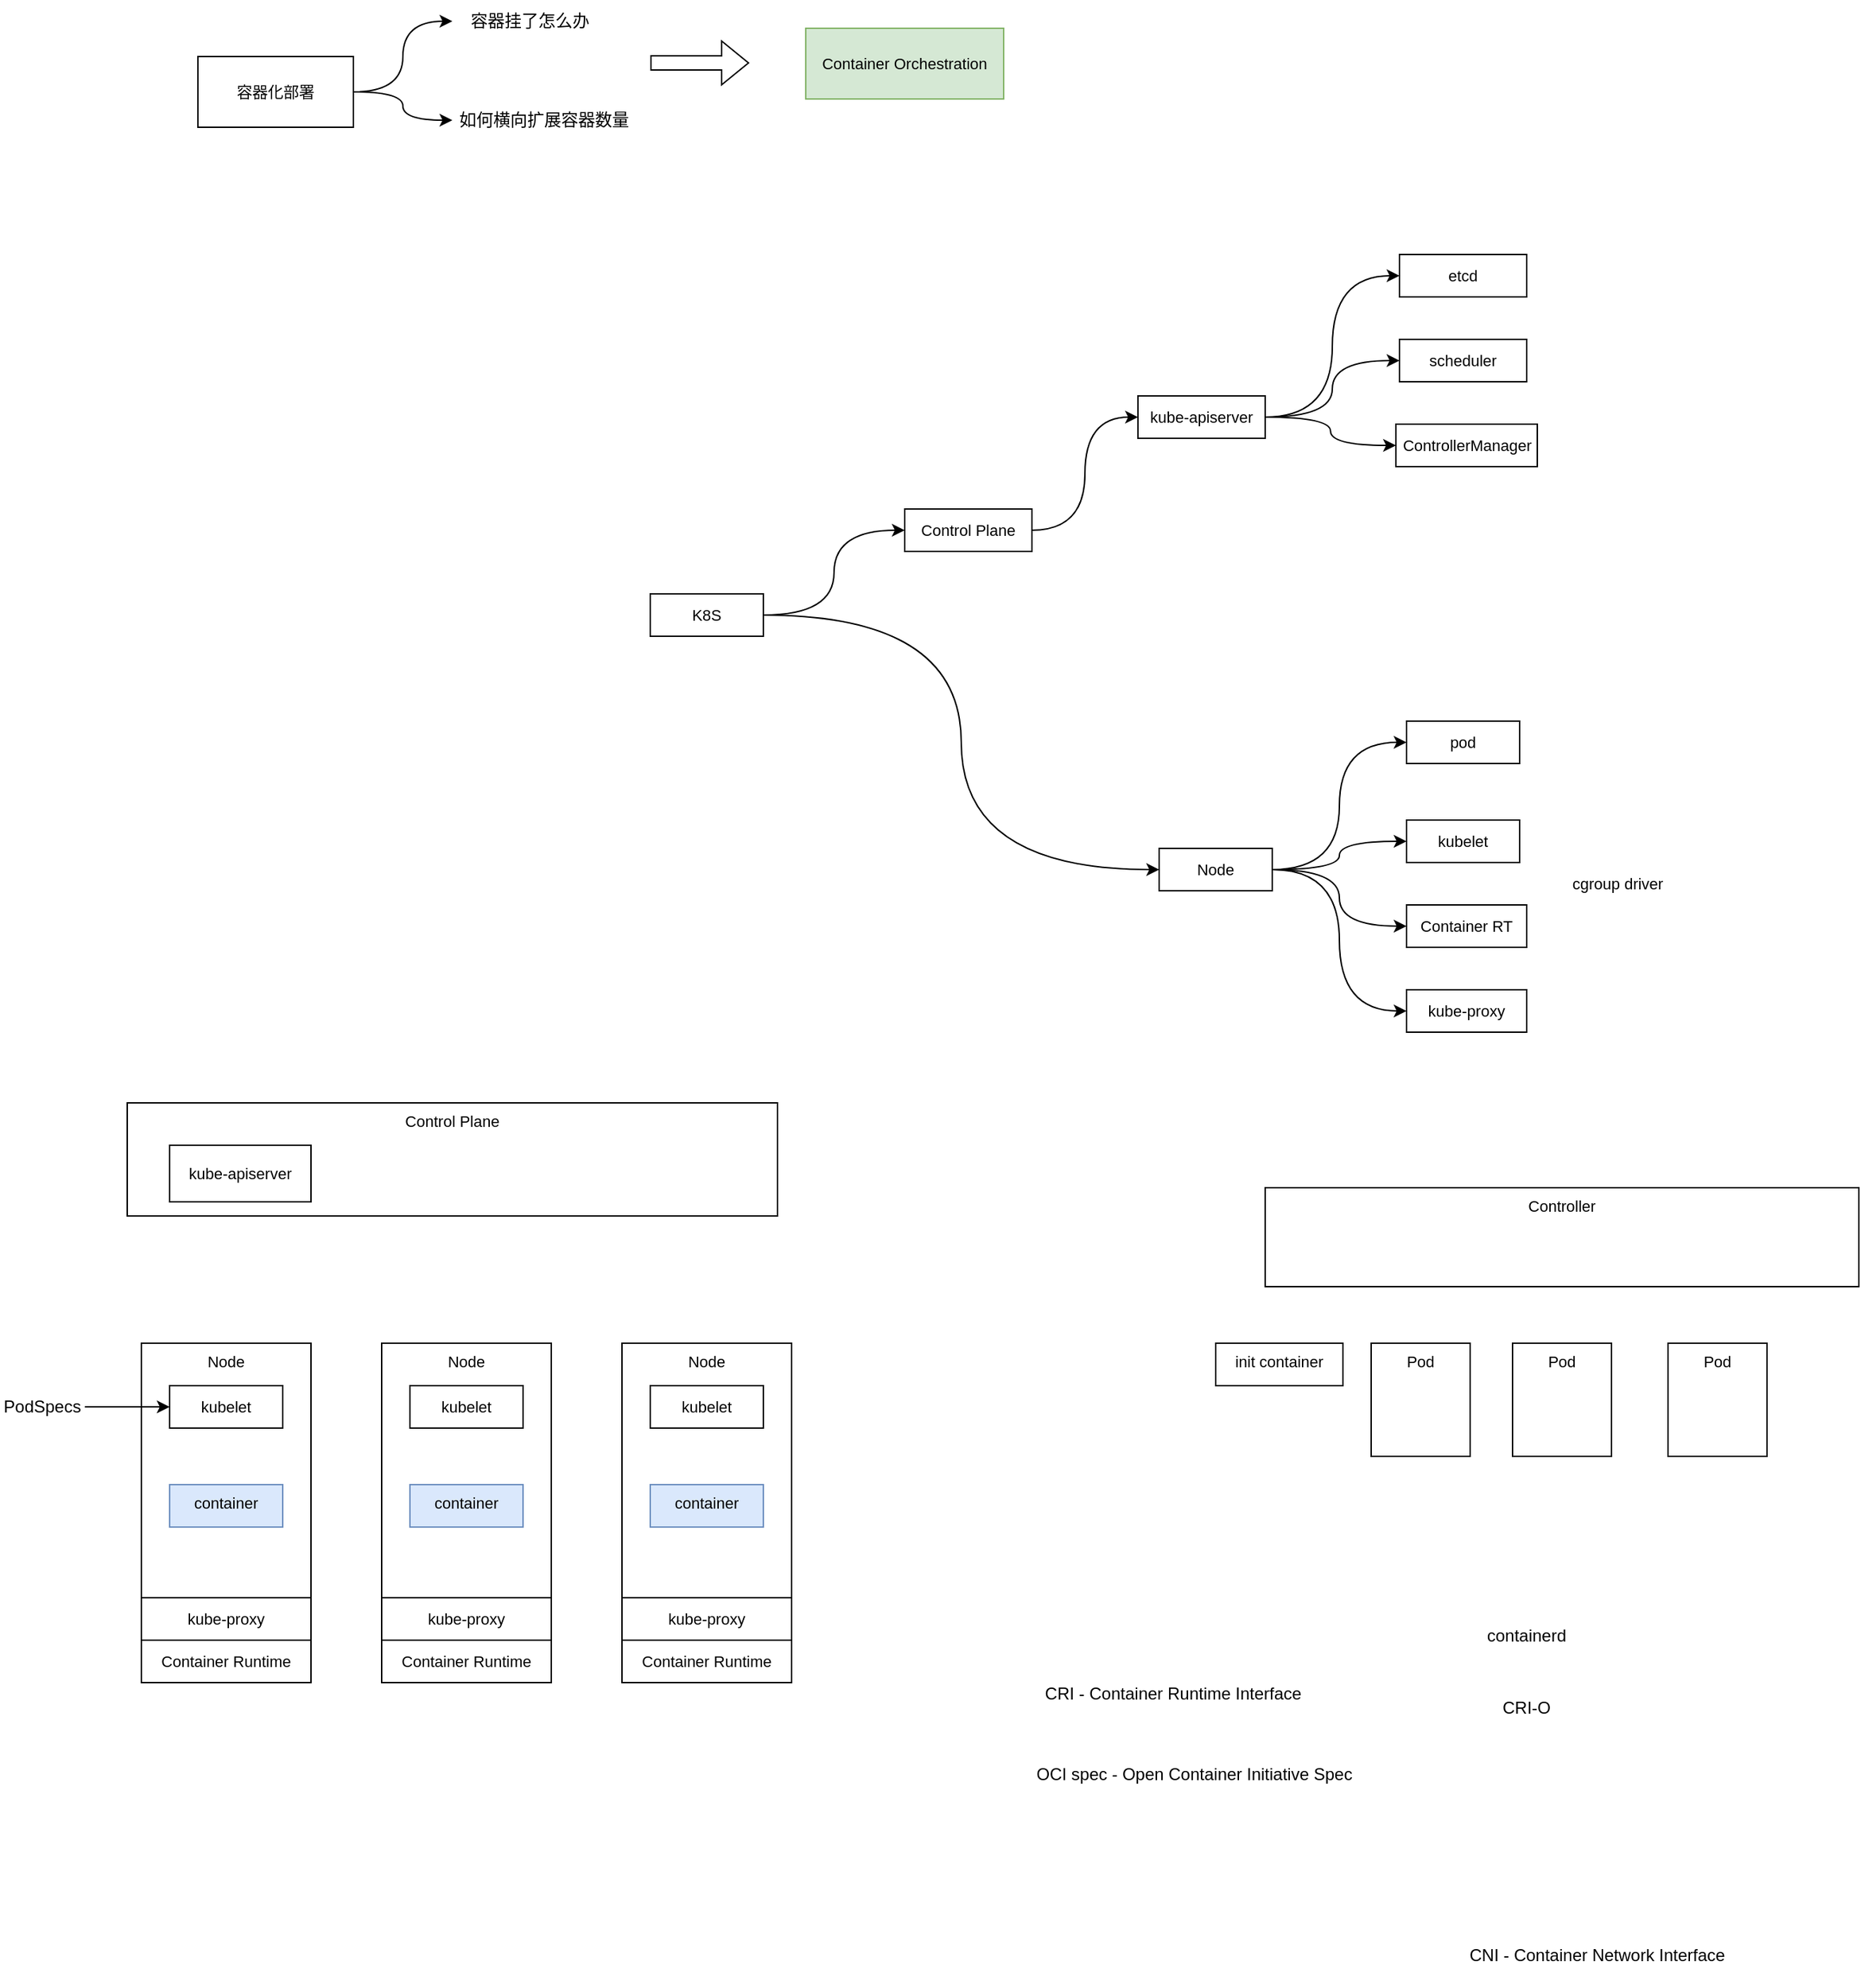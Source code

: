 <mxfile version="22.0.8" type="github">
  <diagram name="Page-1" id="AK-chcKiaeIvA2-BQHq4">
    <mxGraphModel dx="1434" dy="1934" grid="1" gridSize="10" guides="1" tooltips="1" connect="1" arrows="1" fold="1" page="1" pageScale="1" pageWidth="827" pageHeight="1169" math="0" shadow="0">
      <root>
        <mxCell id="0" />
        <mxCell id="1" parent="0" />
        <mxCell id="qf9HLW5Rsi24P6biFxiw-1" value="Control Plane" style="rounded=0;whiteSpace=wrap;html=1;fontSize=11;verticalAlign=top;" parent="1" vertex="1">
          <mxGeometry x="140" y="190" width="460" height="80" as="geometry" />
        </mxCell>
        <mxCell id="qf9HLW5Rsi24P6biFxiw-2" value="Node" style="rounded=0;whiteSpace=wrap;html=1;verticalAlign=top;fontSize=11;" parent="1" vertex="1">
          <mxGeometry x="150" y="360" width="120" height="180" as="geometry" />
        </mxCell>
        <mxCell id="qf9HLW5Rsi24P6biFxiw-3" value="Node" style="rounded=0;whiteSpace=wrap;html=1;verticalAlign=top;fontSize=11;" parent="1" vertex="1">
          <mxGeometry x="320" y="360" width="120" height="180" as="geometry" />
        </mxCell>
        <mxCell id="qf9HLW5Rsi24P6biFxiw-4" value="Node" style="rounded=0;whiteSpace=wrap;html=1;verticalAlign=top;fontSize=11;" parent="1" vertex="1">
          <mxGeometry x="490" y="360" width="120" height="180" as="geometry" />
        </mxCell>
        <mxCell id="qf9HLW5Rsi24P6biFxiw-6" value="kubelet" style="rounded=0;whiteSpace=wrap;html=1;fontSize=11;" parent="1" vertex="1">
          <mxGeometry x="340" y="390" width="80" height="30" as="geometry" />
        </mxCell>
        <mxCell id="qf9HLW5Rsi24P6biFxiw-7" value="kubelet" style="rounded=0;whiteSpace=wrap;html=1;fontSize=11;" parent="1" vertex="1">
          <mxGeometry x="170" y="390" width="80" height="30" as="geometry" />
        </mxCell>
        <mxCell id="qf9HLW5Rsi24P6biFxiw-8" value="kubelet" style="rounded=0;whiteSpace=wrap;html=1;fontSize=11;" parent="1" vertex="1">
          <mxGeometry x="510" y="390" width="80" height="30" as="geometry" />
        </mxCell>
        <mxCell id="qf9HLW5Rsi24P6biFxiw-9" value="Container Runtime" style="rounded=0;whiteSpace=wrap;html=1;fontSize=11;" parent="1" vertex="1">
          <mxGeometry x="150" y="570" width="120" height="30" as="geometry" />
        </mxCell>
        <mxCell id="qf9HLW5Rsi24P6biFxiw-10" value="Container Runtime" style="rounded=0;whiteSpace=wrap;html=1;fontSize=11;" parent="1" vertex="1">
          <mxGeometry x="320" y="570" width="120" height="30" as="geometry" />
        </mxCell>
        <mxCell id="qf9HLW5Rsi24P6biFxiw-11" value="Container Runtime" style="rounded=0;whiteSpace=wrap;html=1;fontSize=11;" parent="1" vertex="1">
          <mxGeometry x="490" y="570" width="120" height="30" as="geometry" />
        </mxCell>
        <mxCell id="qf9HLW5Rsi24P6biFxiw-12" value="kube-proxy" style="rounded=0;whiteSpace=wrap;html=1;fontSize=11;" parent="1" vertex="1">
          <mxGeometry x="150" y="540" width="120" height="30" as="geometry" />
        </mxCell>
        <mxCell id="an2eaPxPIKIlCE3A4yRe-1" value="Pod" style="rounded=0;whiteSpace=wrap;html=1;verticalAlign=top;fontSize=11;" parent="1" vertex="1">
          <mxGeometry x="1020" y="360" width="70" height="80" as="geometry" />
        </mxCell>
        <mxCell id="an2eaPxPIKIlCE3A4yRe-2" value="kube-apiserver" style="rounded=0;whiteSpace=wrap;html=1;verticalAlign=middle;fontSize=11;" parent="1" vertex="1">
          <mxGeometry x="170" y="220" width="100" height="40" as="geometry" />
        </mxCell>
        <mxCell id="an2eaPxPIKIlCE3A4yRe-4" style="edgeStyle=orthogonalEdgeStyle;rounded=0;orthogonalLoop=1;jettySize=auto;html=1;" parent="1" source="an2eaPxPIKIlCE3A4yRe-3" target="qf9HLW5Rsi24P6biFxiw-7" edge="1">
          <mxGeometry relative="1" as="geometry" />
        </mxCell>
        <mxCell id="an2eaPxPIKIlCE3A4yRe-3" value="PodSpecs" style="text;html=1;strokeColor=none;fillColor=none;align=center;verticalAlign=middle;whiteSpace=wrap;rounded=0;" parent="1" vertex="1">
          <mxGeometry x="50" y="390" width="60" height="30" as="geometry" />
        </mxCell>
        <mxCell id="an2eaPxPIKIlCE3A4yRe-5" value="kube-proxy" style="rounded=0;whiteSpace=wrap;html=1;fontSize=11;" parent="1" vertex="1">
          <mxGeometry x="320" y="540" width="120" height="30" as="geometry" />
        </mxCell>
        <mxCell id="an2eaPxPIKIlCE3A4yRe-6" value="kube-proxy" style="rounded=0;whiteSpace=wrap;html=1;fontSize=11;" parent="1" vertex="1">
          <mxGeometry x="490" y="540" width="120" height="30" as="geometry" />
        </mxCell>
        <mxCell id="an2eaPxPIKIlCE3A4yRe-7" value="Pod" style="rounded=0;whiteSpace=wrap;html=1;verticalAlign=top;fontSize=11;" parent="1" vertex="1">
          <mxGeometry x="1120" y="360" width="70" height="80" as="geometry" />
        </mxCell>
        <mxCell id="an2eaPxPIKIlCE3A4yRe-8" value="Pod" style="rounded=0;whiteSpace=wrap;html=1;verticalAlign=top;fontSize=11;" parent="1" vertex="1">
          <mxGeometry x="1230" y="360" width="70" height="80" as="geometry" />
        </mxCell>
        <mxCell id="an2eaPxPIKIlCE3A4yRe-9" value="Controller" style="rounded=0;whiteSpace=wrap;html=1;fontSize=11;verticalAlign=top;" parent="1" vertex="1">
          <mxGeometry x="945" y="250" width="420" height="70" as="geometry" />
        </mxCell>
        <mxCell id="an2eaPxPIKIlCE3A4yRe-10" value="init container" style="rounded=0;whiteSpace=wrap;html=1;verticalAlign=top;fontSize=11;" parent="1" vertex="1">
          <mxGeometry x="910" y="360" width="90" height="30" as="geometry" />
        </mxCell>
        <mxCell id="Rm5pHpjm9QW5DBmvsUhB-1" value="container" style="rounded=0;whiteSpace=wrap;html=1;verticalAlign=top;fontSize=11;fillColor=#dae8fc;strokeColor=#6c8ebf;" parent="1" vertex="1">
          <mxGeometry x="170" y="460" width="80" height="30" as="geometry" />
        </mxCell>
        <mxCell id="Rm5pHpjm9QW5DBmvsUhB-2" value="container" style="rounded=0;whiteSpace=wrap;html=1;verticalAlign=top;fontSize=11;fillColor=#dae8fc;strokeColor=#6c8ebf;" parent="1" vertex="1">
          <mxGeometry x="340" y="460" width="80" height="30" as="geometry" />
        </mxCell>
        <mxCell id="Rm5pHpjm9QW5DBmvsUhB-3" value="container" style="rounded=0;whiteSpace=wrap;html=1;verticalAlign=top;fontSize=11;fillColor=#dae8fc;strokeColor=#6c8ebf;" parent="1" vertex="1">
          <mxGeometry x="510" y="460" width="80" height="30" as="geometry" />
        </mxCell>
        <mxCell id="Rm5pHpjm9QW5DBmvsUhB-4" value="CRI - Container Runtime Interface" style="text;html=1;strokeColor=none;fillColor=none;align=center;verticalAlign=middle;whiteSpace=wrap;rounded=0;" parent="1" vertex="1">
          <mxGeometry x="780" y="585" width="200" height="45" as="geometry" />
        </mxCell>
        <mxCell id="Rm5pHpjm9QW5DBmvsUhB-5" value="CNI - Container Network Interface" style="text;html=1;strokeColor=none;fillColor=none;align=center;verticalAlign=middle;whiteSpace=wrap;rounded=0;" parent="1" vertex="1">
          <mxGeometry x="1080" y="770" width="200" height="45" as="geometry" />
        </mxCell>
        <mxCell id="Rm5pHpjm9QW5DBmvsUhB-7" value="OCI spec - Open Container Initiative Spec" style="text;html=1;strokeColor=none;fillColor=none;align=center;verticalAlign=middle;whiteSpace=wrap;rounded=0;" parent="1" vertex="1">
          <mxGeometry x="770" y="650" width="250" height="30" as="geometry" />
        </mxCell>
        <mxCell id="Rm5pHpjm9QW5DBmvsUhB-8" value="CRI-O" style="text;html=1;strokeColor=none;fillColor=none;align=center;verticalAlign=middle;whiteSpace=wrap;rounded=0;" parent="1" vertex="1">
          <mxGeometry x="1090" y="600" width="80" height="35.5" as="geometry" />
        </mxCell>
        <mxCell id="Rm5pHpjm9QW5DBmvsUhB-9" value="containerd" style="text;html=1;strokeColor=none;fillColor=none;align=center;verticalAlign=middle;whiteSpace=wrap;rounded=0;" parent="1" vertex="1">
          <mxGeometry x="1090" y="549" width="80" height="35.5" as="geometry" />
        </mxCell>
        <mxCell id="njnLBCU6WLq5v7DGbRTA-6" style="edgeStyle=orthogonalEdgeStyle;rounded=0;orthogonalLoop=1;jettySize=auto;html=1;entryX=0;entryY=0.5;entryDx=0;entryDy=0;curved=1;" parent="1" source="njnLBCU6WLq5v7DGbRTA-1" target="njnLBCU6WLq5v7DGbRTA-2" edge="1">
          <mxGeometry relative="1" as="geometry" />
        </mxCell>
        <mxCell id="njnLBCU6WLq5v7DGbRTA-7" style="edgeStyle=orthogonalEdgeStyle;shape=connector;curved=1;rounded=0;orthogonalLoop=1;jettySize=auto;html=1;entryX=0;entryY=0.5;entryDx=0;entryDy=0;labelBackgroundColor=default;strokeColor=default;align=center;verticalAlign=middle;fontFamily=Helvetica;fontSize=11;fontColor=default;endArrow=classic;" parent="1" source="njnLBCU6WLq5v7DGbRTA-1" target="njnLBCU6WLq5v7DGbRTA-3" edge="1">
          <mxGeometry relative="1" as="geometry" />
        </mxCell>
        <mxCell id="njnLBCU6WLq5v7DGbRTA-1" value="K8S" style="rounded=0;whiteSpace=wrap;html=1;verticalAlign=middle;fontSize=11;" parent="1" vertex="1">
          <mxGeometry x="510" y="-170" width="80" height="30" as="geometry" />
        </mxCell>
        <mxCell id="njnLBCU6WLq5v7DGbRTA-13" style="edgeStyle=orthogonalEdgeStyle;shape=connector;curved=1;rounded=0;orthogonalLoop=1;jettySize=auto;html=1;entryX=0;entryY=0.5;entryDx=0;entryDy=0;labelBackgroundColor=default;strokeColor=default;align=center;verticalAlign=middle;fontFamily=Helvetica;fontSize=11;fontColor=default;endArrow=classic;" parent="1" source="njnLBCU6WLq5v7DGbRTA-2" target="njnLBCU6WLq5v7DGbRTA-12" edge="1">
          <mxGeometry relative="1" as="geometry" />
        </mxCell>
        <mxCell id="njnLBCU6WLq5v7DGbRTA-2" value="Control Plane" style="rounded=0;whiteSpace=wrap;html=1;fontSize=11;verticalAlign=middle;" parent="1" vertex="1">
          <mxGeometry x="690" y="-230" width="90" height="30" as="geometry" />
        </mxCell>
        <mxCell id="njnLBCU6WLq5v7DGbRTA-10" style="edgeStyle=orthogonalEdgeStyle;shape=connector;curved=1;rounded=0;orthogonalLoop=1;jettySize=auto;html=1;entryX=0;entryY=0.5;entryDx=0;entryDy=0;labelBackgroundColor=default;strokeColor=default;align=center;verticalAlign=middle;fontFamily=Helvetica;fontSize=11;fontColor=default;endArrow=classic;" parent="1" source="njnLBCU6WLq5v7DGbRTA-3" target="njnLBCU6WLq5v7DGbRTA-4" edge="1">
          <mxGeometry relative="1" as="geometry" />
        </mxCell>
        <mxCell id="njnLBCU6WLq5v7DGbRTA-11" style="edgeStyle=orthogonalEdgeStyle;shape=connector;curved=1;rounded=0;orthogonalLoop=1;jettySize=auto;html=1;entryX=0;entryY=0.5;entryDx=0;entryDy=0;labelBackgroundColor=default;strokeColor=default;align=center;verticalAlign=middle;fontFamily=Helvetica;fontSize=11;fontColor=default;endArrow=classic;" parent="1" source="njnLBCU6WLq5v7DGbRTA-3" target="njnLBCU6WLq5v7DGbRTA-9" edge="1">
          <mxGeometry relative="1" as="geometry" />
        </mxCell>
        <mxCell id="VJSqi0sLNEn4OwbpJoOm-22" style="edgeStyle=orthogonalEdgeStyle;shape=connector;curved=1;rounded=0;orthogonalLoop=1;jettySize=auto;html=1;entryX=0;entryY=0.5;entryDx=0;entryDy=0;labelBackgroundColor=default;strokeColor=default;align=center;verticalAlign=middle;fontFamily=Helvetica;fontSize=11;fontColor=default;endArrow=classic;" parent="1" source="njnLBCU6WLq5v7DGbRTA-3" target="VJSqi0sLNEn4OwbpJoOm-21" edge="1">
          <mxGeometry relative="1" as="geometry" />
        </mxCell>
        <mxCell id="ztNHGV2JsaP_zOsmJy3T-2" style="edgeStyle=orthogonalEdgeStyle;rounded=0;orthogonalLoop=1;jettySize=auto;html=1;entryX=0;entryY=0.5;entryDx=0;entryDy=0;curved=1;" edge="1" parent="1" source="njnLBCU6WLq5v7DGbRTA-3" target="ztNHGV2JsaP_zOsmJy3T-1">
          <mxGeometry relative="1" as="geometry" />
        </mxCell>
        <mxCell id="njnLBCU6WLq5v7DGbRTA-3" value="Node" style="rounded=0;whiteSpace=wrap;html=1;fontSize=11;verticalAlign=middle;" parent="1" vertex="1">
          <mxGeometry x="870" y="10" width="80" height="30" as="geometry" />
        </mxCell>
        <mxCell id="njnLBCU6WLq5v7DGbRTA-4" value="kubelet" style="rounded=0;whiteSpace=wrap;html=1;fontSize=11;" parent="1" vertex="1">
          <mxGeometry x="1045" y="-10" width="80" height="30" as="geometry" />
        </mxCell>
        <mxCell id="njnLBCU6WLq5v7DGbRTA-5" style="edgeStyle=orthogonalEdgeStyle;rounded=0;orthogonalLoop=1;jettySize=auto;html=1;exitX=0.5;exitY=1;exitDx=0;exitDy=0;" parent="1" source="njnLBCU6WLq5v7DGbRTA-3" target="njnLBCU6WLq5v7DGbRTA-3" edge="1">
          <mxGeometry relative="1" as="geometry" />
        </mxCell>
        <mxCell id="njnLBCU6WLq5v7DGbRTA-9" value="kube-proxy" style="rounded=0;whiteSpace=wrap;html=1;fontSize=11;" parent="1" vertex="1">
          <mxGeometry x="1045" y="110" width="85" height="30" as="geometry" />
        </mxCell>
        <mxCell id="VJSqi0sLNEn4OwbpJoOm-18" style="edgeStyle=orthogonalEdgeStyle;shape=connector;curved=1;rounded=0;orthogonalLoop=1;jettySize=auto;html=1;entryX=0;entryY=0.5;entryDx=0;entryDy=0;labelBackgroundColor=default;strokeColor=default;align=center;verticalAlign=middle;fontFamily=Helvetica;fontSize=11;fontColor=default;endArrow=classic;" parent="1" source="njnLBCU6WLq5v7DGbRTA-12" target="VJSqi0sLNEn4OwbpJoOm-15" edge="1">
          <mxGeometry relative="1" as="geometry" />
        </mxCell>
        <mxCell id="VJSqi0sLNEn4OwbpJoOm-19" style="edgeStyle=orthogonalEdgeStyle;shape=connector;curved=1;rounded=0;orthogonalLoop=1;jettySize=auto;html=1;labelBackgroundColor=default;strokeColor=default;align=center;verticalAlign=middle;fontFamily=Helvetica;fontSize=11;fontColor=default;endArrow=classic;" parent="1" source="njnLBCU6WLq5v7DGbRTA-12" target="VJSqi0sLNEn4OwbpJoOm-17" edge="1">
          <mxGeometry relative="1" as="geometry" />
        </mxCell>
        <mxCell id="VJSqi0sLNEn4OwbpJoOm-20" style="edgeStyle=orthogonalEdgeStyle;shape=connector;curved=1;rounded=0;orthogonalLoop=1;jettySize=auto;html=1;entryX=0;entryY=0.5;entryDx=0;entryDy=0;labelBackgroundColor=default;strokeColor=default;align=center;verticalAlign=middle;fontFamily=Helvetica;fontSize=11;fontColor=default;endArrow=classic;" parent="1" source="njnLBCU6WLq5v7DGbRTA-12" target="VJSqi0sLNEn4OwbpJoOm-16" edge="1">
          <mxGeometry relative="1" as="geometry" />
        </mxCell>
        <mxCell id="njnLBCU6WLq5v7DGbRTA-12" value="kube-apiserver" style="rounded=0;whiteSpace=wrap;html=1;verticalAlign=middle;fontSize=11;" parent="1" vertex="1">
          <mxGeometry x="855" y="-310" width="90" height="30" as="geometry" />
        </mxCell>
        <mxCell id="VJSqi0sLNEn4OwbpJoOm-7" style="edgeStyle=orthogonalEdgeStyle;rounded=0;orthogonalLoop=1;jettySize=auto;html=1;entryX=0;entryY=0.5;entryDx=0;entryDy=0;curved=1;" parent="1" source="VJSqi0sLNEn4OwbpJoOm-2" target="VJSqi0sLNEn4OwbpJoOm-5" edge="1">
          <mxGeometry relative="1" as="geometry" />
        </mxCell>
        <mxCell id="VJSqi0sLNEn4OwbpJoOm-9" style="edgeStyle=orthogonalEdgeStyle;shape=connector;curved=1;rounded=0;orthogonalLoop=1;jettySize=auto;html=1;labelBackgroundColor=default;strokeColor=default;align=center;verticalAlign=middle;fontFamily=Helvetica;fontSize=11;fontColor=default;endArrow=classic;" parent="1" source="VJSqi0sLNEn4OwbpJoOm-2" target="VJSqi0sLNEn4OwbpJoOm-8" edge="1">
          <mxGeometry relative="1" as="geometry" />
        </mxCell>
        <mxCell id="VJSqi0sLNEn4OwbpJoOm-2" value="容器化部署" style="rounded=0;whiteSpace=wrap;html=1;verticalAlign=middle;fontSize=11;" parent="1" vertex="1">
          <mxGeometry x="190" y="-550" width="110" height="50" as="geometry" />
        </mxCell>
        <mxCell id="VJSqi0sLNEn4OwbpJoOm-5" value="容器挂了怎么办" style="text;html=1;strokeColor=none;fillColor=none;align=center;verticalAlign=middle;whiteSpace=wrap;rounded=0;" parent="1" vertex="1">
          <mxGeometry x="370" y="-590" width="110" height="30" as="geometry" />
        </mxCell>
        <mxCell id="VJSqi0sLNEn4OwbpJoOm-8" value="如何横向扩展容器数量" style="text;html=1;strokeColor=none;fillColor=none;align=center;verticalAlign=middle;whiteSpace=wrap;rounded=0;" parent="1" vertex="1">
          <mxGeometry x="370" y="-520" width="130" height="30" as="geometry" />
        </mxCell>
        <mxCell id="VJSqi0sLNEn4OwbpJoOm-10" value="Container Orchestration" style="rounded=0;whiteSpace=wrap;html=1;verticalAlign=middle;fontSize=11;fillColor=#d5e8d4;strokeColor=#82b366;" parent="1" vertex="1">
          <mxGeometry x="620" y="-570" width="140" height="50" as="geometry" />
        </mxCell>
        <mxCell id="VJSqi0sLNEn4OwbpJoOm-12" value="" style="shape=flexArrow;endArrow=classic;html=1;rounded=0;labelBackgroundColor=default;strokeColor=default;align=center;verticalAlign=middle;fontFamily=Helvetica;fontSize=11;fontColor=default;curved=1;" parent="1" edge="1">
          <mxGeometry width="50" height="50" relative="1" as="geometry">
            <mxPoint x="510" y="-545.5" as="sourcePoint" />
            <mxPoint x="580" y="-545.5" as="targetPoint" />
          </mxGeometry>
        </mxCell>
        <mxCell id="VJSqi0sLNEn4OwbpJoOm-15" value="scheduler" style="rounded=0;whiteSpace=wrap;html=1;verticalAlign=middle;fontSize=11;" parent="1" vertex="1">
          <mxGeometry x="1040" y="-350" width="90" height="30" as="geometry" />
        </mxCell>
        <mxCell id="VJSqi0sLNEn4OwbpJoOm-16" value="etcd" style="rounded=0;whiteSpace=wrap;html=1;verticalAlign=middle;fontSize=11;" parent="1" vertex="1">
          <mxGeometry x="1040" y="-410" width="90" height="30" as="geometry" />
        </mxCell>
        <mxCell id="VJSqi0sLNEn4OwbpJoOm-17" value="ControllerManager" style="rounded=0;whiteSpace=wrap;html=1;verticalAlign=middle;fontSize=11;" parent="1" vertex="1">
          <mxGeometry x="1037.5" y="-290" width="100" height="30" as="geometry" />
        </mxCell>
        <mxCell id="VJSqi0sLNEn4OwbpJoOm-21" value="pod" style="rounded=0;whiteSpace=wrap;html=1;fontSize=11;" parent="1" vertex="1">
          <mxGeometry x="1045" y="-80" width="80" height="30" as="geometry" />
        </mxCell>
        <mxCell id="ztNHGV2JsaP_zOsmJy3T-1" value="Container RT" style="rounded=0;whiteSpace=wrap;html=1;fontSize=11;" vertex="1" parent="1">
          <mxGeometry x="1045" y="50" width="85" height="30" as="geometry" />
        </mxCell>
        <mxCell id="ztNHGV2JsaP_zOsmJy3T-4" value="cgroup driver" style="text;html=1;strokeColor=none;fillColor=none;align=center;verticalAlign=middle;whiteSpace=wrap;rounded=0;fontSize=11;fontFamily=Helvetica;fontColor=default;" vertex="1" parent="1">
          <mxGeometry x="1137.5" y="20" width="112.5" height="30" as="geometry" />
        </mxCell>
      </root>
    </mxGraphModel>
  </diagram>
</mxfile>
